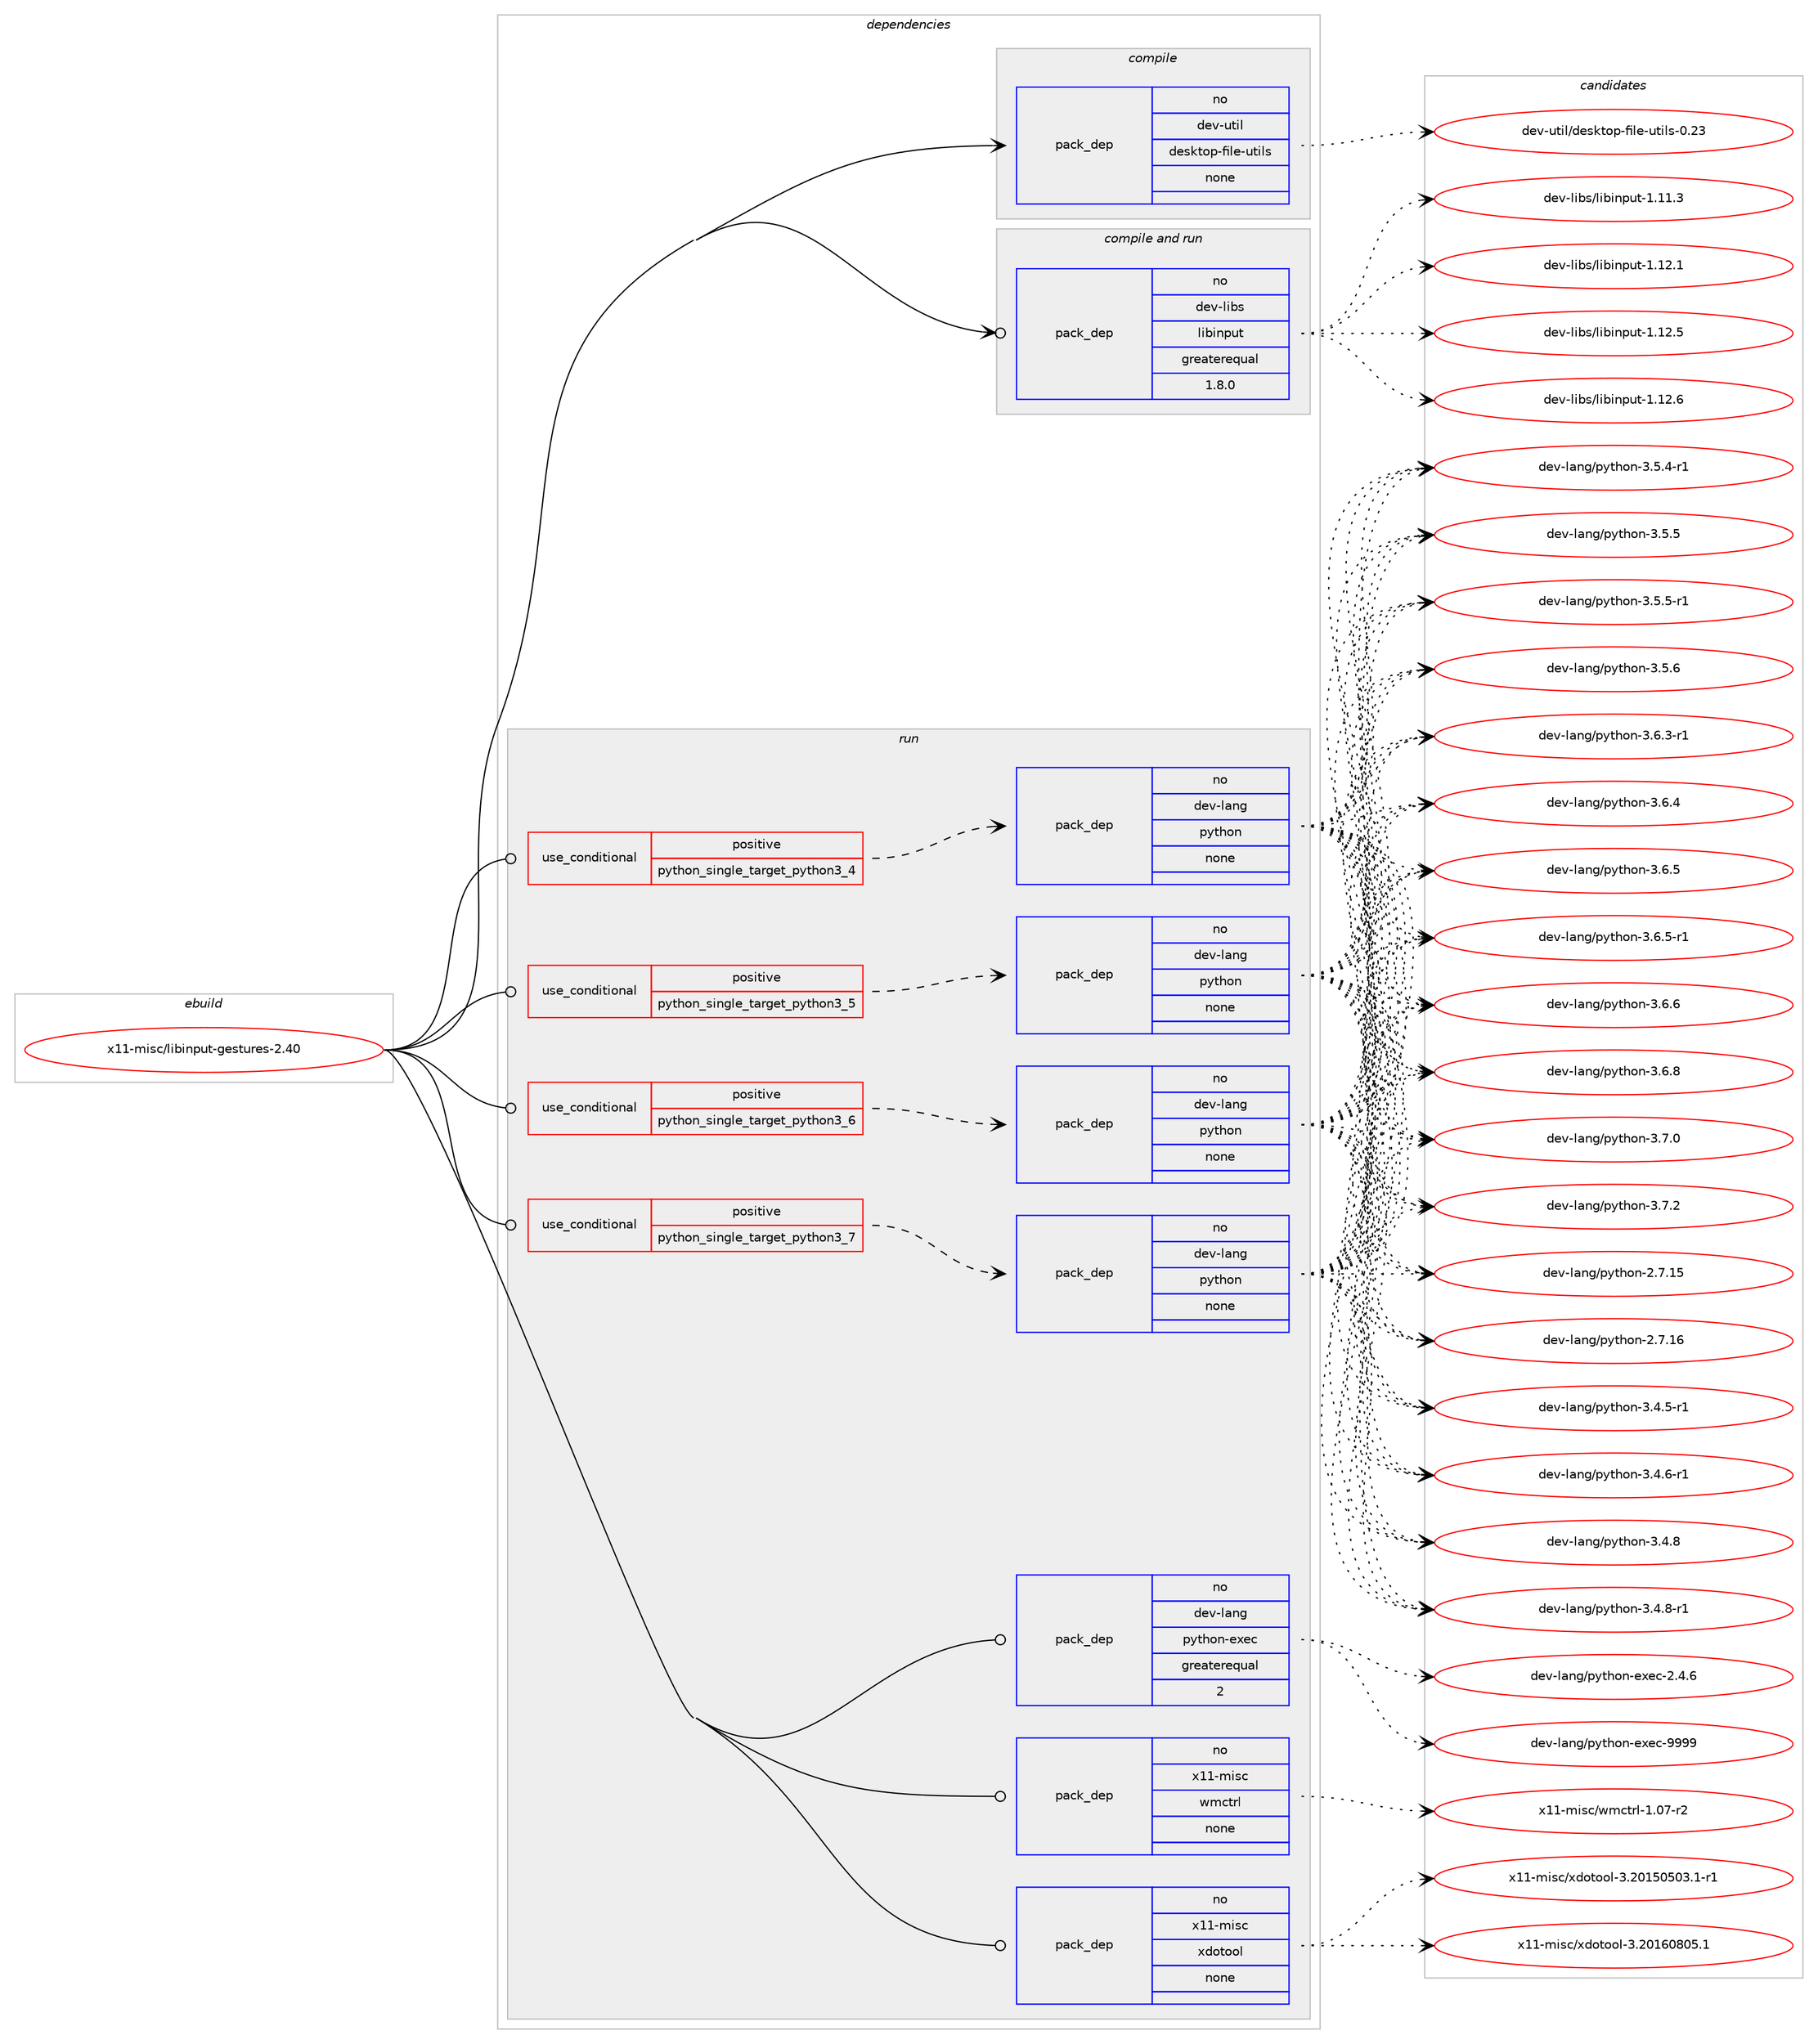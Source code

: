 digraph prolog {

# *************
# Graph options
# *************

newrank=true;
concentrate=true;
compound=true;
graph [rankdir=LR,fontname=Helvetica,fontsize=10,ranksep=1.5];#, ranksep=2.5, nodesep=0.2];
edge  [arrowhead=vee];
node  [fontname=Helvetica,fontsize=10];

# **********
# The ebuild
# **********

subgraph cluster_leftcol {
color=gray;
rank=same;
label=<<i>ebuild</i>>;
id [label="x11-misc/libinput-gestures-2.40", color=red, width=4, href="../x11-misc/libinput-gestures-2.40.svg"];
}

# ****************
# The dependencies
# ****************

subgraph cluster_midcol {
color=gray;
label=<<i>dependencies</i>>;
subgraph cluster_compile {
fillcolor="#eeeeee";
style=filled;
label=<<i>compile</i>>;
subgraph pack1266950 {
dependency1763122 [label=<<TABLE BORDER="0" CELLBORDER="1" CELLSPACING="0" CELLPADDING="4" WIDTH="220"><TR><TD ROWSPAN="6" CELLPADDING="30">pack_dep</TD></TR><TR><TD WIDTH="110">no</TD></TR><TR><TD>dev-util</TD></TR><TR><TD>desktop-file-utils</TD></TR><TR><TD>none</TD></TR><TR><TD></TD></TR></TABLE>>, shape=none, color=blue];
}
id:e -> dependency1763122:w [weight=20,style="solid",arrowhead="vee"];
}
subgraph cluster_compileandrun {
fillcolor="#eeeeee";
style=filled;
label=<<i>compile and run</i>>;
subgraph pack1266951 {
dependency1763123 [label=<<TABLE BORDER="0" CELLBORDER="1" CELLSPACING="0" CELLPADDING="4" WIDTH="220"><TR><TD ROWSPAN="6" CELLPADDING="30">pack_dep</TD></TR><TR><TD WIDTH="110">no</TD></TR><TR><TD>dev-libs</TD></TR><TR><TD>libinput</TD></TR><TR><TD>greaterequal</TD></TR><TR><TD>1.8.0</TD></TR></TABLE>>, shape=none, color=blue];
}
id:e -> dependency1763123:w [weight=20,style="solid",arrowhead="odotvee"];
}
subgraph cluster_run {
fillcolor="#eeeeee";
style=filled;
label=<<i>run</i>>;
subgraph cond466484 {
dependency1763124 [label=<<TABLE BORDER="0" CELLBORDER="1" CELLSPACING="0" CELLPADDING="4"><TR><TD ROWSPAN="3" CELLPADDING="10">use_conditional</TD></TR><TR><TD>positive</TD></TR><TR><TD>python_single_target_python3_4</TD></TR></TABLE>>, shape=none, color=red];
subgraph pack1266952 {
dependency1763125 [label=<<TABLE BORDER="0" CELLBORDER="1" CELLSPACING="0" CELLPADDING="4" WIDTH="220"><TR><TD ROWSPAN="6" CELLPADDING="30">pack_dep</TD></TR><TR><TD WIDTH="110">no</TD></TR><TR><TD>dev-lang</TD></TR><TR><TD>python</TD></TR><TR><TD>none</TD></TR><TR><TD></TD></TR></TABLE>>, shape=none, color=blue];
}
dependency1763124:e -> dependency1763125:w [weight=20,style="dashed",arrowhead="vee"];
}
id:e -> dependency1763124:w [weight=20,style="solid",arrowhead="odot"];
subgraph cond466485 {
dependency1763126 [label=<<TABLE BORDER="0" CELLBORDER="1" CELLSPACING="0" CELLPADDING="4"><TR><TD ROWSPAN="3" CELLPADDING="10">use_conditional</TD></TR><TR><TD>positive</TD></TR><TR><TD>python_single_target_python3_5</TD></TR></TABLE>>, shape=none, color=red];
subgraph pack1266953 {
dependency1763127 [label=<<TABLE BORDER="0" CELLBORDER="1" CELLSPACING="0" CELLPADDING="4" WIDTH="220"><TR><TD ROWSPAN="6" CELLPADDING="30">pack_dep</TD></TR><TR><TD WIDTH="110">no</TD></TR><TR><TD>dev-lang</TD></TR><TR><TD>python</TD></TR><TR><TD>none</TD></TR><TR><TD></TD></TR></TABLE>>, shape=none, color=blue];
}
dependency1763126:e -> dependency1763127:w [weight=20,style="dashed",arrowhead="vee"];
}
id:e -> dependency1763126:w [weight=20,style="solid",arrowhead="odot"];
subgraph cond466486 {
dependency1763128 [label=<<TABLE BORDER="0" CELLBORDER="1" CELLSPACING="0" CELLPADDING="4"><TR><TD ROWSPAN="3" CELLPADDING="10">use_conditional</TD></TR><TR><TD>positive</TD></TR><TR><TD>python_single_target_python3_6</TD></TR></TABLE>>, shape=none, color=red];
subgraph pack1266954 {
dependency1763129 [label=<<TABLE BORDER="0" CELLBORDER="1" CELLSPACING="0" CELLPADDING="4" WIDTH="220"><TR><TD ROWSPAN="6" CELLPADDING="30">pack_dep</TD></TR><TR><TD WIDTH="110">no</TD></TR><TR><TD>dev-lang</TD></TR><TR><TD>python</TD></TR><TR><TD>none</TD></TR><TR><TD></TD></TR></TABLE>>, shape=none, color=blue];
}
dependency1763128:e -> dependency1763129:w [weight=20,style="dashed",arrowhead="vee"];
}
id:e -> dependency1763128:w [weight=20,style="solid",arrowhead="odot"];
subgraph cond466487 {
dependency1763130 [label=<<TABLE BORDER="0" CELLBORDER="1" CELLSPACING="0" CELLPADDING="4"><TR><TD ROWSPAN="3" CELLPADDING="10">use_conditional</TD></TR><TR><TD>positive</TD></TR><TR><TD>python_single_target_python3_7</TD></TR></TABLE>>, shape=none, color=red];
subgraph pack1266955 {
dependency1763131 [label=<<TABLE BORDER="0" CELLBORDER="1" CELLSPACING="0" CELLPADDING="4" WIDTH="220"><TR><TD ROWSPAN="6" CELLPADDING="30">pack_dep</TD></TR><TR><TD WIDTH="110">no</TD></TR><TR><TD>dev-lang</TD></TR><TR><TD>python</TD></TR><TR><TD>none</TD></TR><TR><TD></TD></TR></TABLE>>, shape=none, color=blue];
}
dependency1763130:e -> dependency1763131:w [weight=20,style="dashed",arrowhead="vee"];
}
id:e -> dependency1763130:w [weight=20,style="solid",arrowhead="odot"];
subgraph pack1266956 {
dependency1763132 [label=<<TABLE BORDER="0" CELLBORDER="1" CELLSPACING="0" CELLPADDING="4" WIDTH="220"><TR><TD ROWSPAN="6" CELLPADDING="30">pack_dep</TD></TR><TR><TD WIDTH="110">no</TD></TR><TR><TD>dev-lang</TD></TR><TR><TD>python-exec</TD></TR><TR><TD>greaterequal</TD></TR><TR><TD>2</TD></TR></TABLE>>, shape=none, color=blue];
}
id:e -> dependency1763132:w [weight=20,style="solid",arrowhead="odot"];
subgraph pack1266957 {
dependency1763133 [label=<<TABLE BORDER="0" CELLBORDER="1" CELLSPACING="0" CELLPADDING="4" WIDTH="220"><TR><TD ROWSPAN="6" CELLPADDING="30">pack_dep</TD></TR><TR><TD WIDTH="110">no</TD></TR><TR><TD>x11-misc</TD></TR><TR><TD>wmctrl</TD></TR><TR><TD>none</TD></TR><TR><TD></TD></TR></TABLE>>, shape=none, color=blue];
}
id:e -> dependency1763133:w [weight=20,style="solid",arrowhead="odot"];
subgraph pack1266958 {
dependency1763134 [label=<<TABLE BORDER="0" CELLBORDER="1" CELLSPACING="0" CELLPADDING="4" WIDTH="220"><TR><TD ROWSPAN="6" CELLPADDING="30">pack_dep</TD></TR><TR><TD WIDTH="110">no</TD></TR><TR><TD>x11-misc</TD></TR><TR><TD>xdotool</TD></TR><TR><TD>none</TD></TR><TR><TD></TD></TR></TABLE>>, shape=none, color=blue];
}
id:e -> dependency1763134:w [weight=20,style="solid",arrowhead="odot"];
}
}

# **************
# The candidates
# **************

subgraph cluster_choices {
rank=same;
color=gray;
label=<<i>candidates</i>>;

subgraph choice1266950 {
color=black;
nodesep=1;
choice100101118451171161051084710010111510711611111245102105108101451171161051081154548465051 [label="dev-util/desktop-file-utils-0.23", color=red, width=4,href="../dev-util/desktop-file-utils-0.23.svg"];
dependency1763122:e -> choice100101118451171161051084710010111510711611111245102105108101451171161051081154548465051:w [style=dotted,weight="100"];
}
subgraph choice1266951 {
color=black;
nodesep=1;
choice1001011184510810598115471081059810511011211711645494649494651 [label="dev-libs/libinput-1.11.3", color=red, width=4,href="../dev-libs/libinput-1.11.3.svg"];
choice1001011184510810598115471081059810511011211711645494649504649 [label="dev-libs/libinput-1.12.1", color=red, width=4,href="../dev-libs/libinput-1.12.1.svg"];
choice1001011184510810598115471081059810511011211711645494649504653 [label="dev-libs/libinput-1.12.5", color=red, width=4,href="../dev-libs/libinput-1.12.5.svg"];
choice1001011184510810598115471081059810511011211711645494649504654 [label="dev-libs/libinput-1.12.6", color=red, width=4,href="../dev-libs/libinput-1.12.6.svg"];
dependency1763123:e -> choice1001011184510810598115471081059810511011211711645494649494651:w [style=dotted,weight="100"];
dependency1763123:e -> choice1001011184510810598115471081059810511011211711645494649504649:w [style=dotted,weight="100"];
dependency1763123:e -> choice1001011184510810598115471081059810511011211711645494649504653:w [style=dotted,weight="100"];
dependency1763123:e -> choice1001011184510810598115471081059810511011211711645494649504654:w [style=dotted,weight="100"];
}
subgraph choice1266952 {
color=black;
nodesep=1;
choice10010111845108971101034711212111610411111045504655464953 [label="dev-lang/python-2.7.15", color=red, width=4,href="../dev-lang/python-2.7.15.svg"];
choice10010111845108971101034711212111610411111045504655464954 [label="dev-lang/python-2.7.16", color=red, width=4,href="../dev-lang/python-2.7.16.svg"];
choice1001011184510897110103471121211161041111104551465246534511449 [label="dev-lang/python-3.4.5-r1", color=red, width=4,href="../dev-lang/python-3.4.5-r1.svg"];
choice1001011184510897110103471121211161041111104551465246544511449 [label="dev-lang/python-3.4.6-r1", color=red, width=4,href="../dev-lang/python-3.4.6-r1.svg"];
choice100101118451089711010347112121116104111110455146524656 [label="dev-lang/python-3.4.8", color=red, width=4,href="../dev-lang/python-3.4.8.svg"];
choice1001011184510897110103471121211161041111104551465246564511449 [label="dev-lang/python-3.4.8-r1", color=red, width=4,href="../dev-lang/python-3.4.8-r1.svg"];
choice1001011184510897110103471121211161041111104551465346524511449 [label="dev-lang/python-3.5.4-r1", color=red, width=4,href="../dev-lang/python-3.5.4-r1.svg"];
choice100101118451089711010347112121116104111110455146534653 [label="dev-lang/python-3.5.5", color=red, width=4,href="../dev-lang/python-3.5.5.svg"];
choice1001011184510897110103471121211161041111104551465346534511449 [label="dev-lang/python-3.5.5-r1", color=red, width=4,href="../dev-lang/python-3.5.5-r1.svg"];
choice100101118451089711010347112121116104111110455146534654 [label="dev-lang/python-3.5.6", color=red, width=4,href="../dev-lang/python-3.5.6.svg"];
choice1001011184510897110103471121211161041111104551465446514511449 [label="dev-lang/python-3.6.3-r1", color=red, width=4,href="../dev-lang/python-3.6.3-r1.svg"];
choice100101118451089711010347112121116104111110455146544652 [label="dev-lang/python-3.6.4", color=red, width=4,href="../dev-lang/python-3.6.4.svg"];
choice100101118451089711010347112121116104111110455146544653 [label="dev-lang/python-3.6.5", color=red, width=4,href="../dev-lang/python-3.6.5.svg"];
choice1001011184510897110103471121211161041111104551465446534511449 [label="dev-lang/python-3.6.5-r1", color=red, width=4,href="../dev-lang/python-3.6.5-r1.svg"];
choice100101118451089711010347112121116104111110455146544654 [label="dev-lang/python-3.6.6", color=red, width=4,href="../dev-lang/python-3.6.6.svg"];
choice100101118451089711010347112121116104111110455146544656 [label="dev-lang/python-3.6.8", color=red, width=4,href="../dev-lang/python-3.6.8.svg"];
choice100101118451089711010347112121116104111110455146554648 [label="dev-lang/python-3.7.0", color=red, width=4,href="../dev-lang/python-3.7.0.svg"];
choice100101118451089711010347112121116104111110455146554650 [label="dev-lang/python-3.7.2", color=red, width=4,href="../dev-lang/python-3.7.2.svg"];
dependency1763125:e -> choice10010111845108971101034711212111610411111045504655464953:w [style=dotted,weight="100"];
dependency1763125:e -> choice10010111845108971101034711212111610411111045504655464954:w [style=dotted,weight="100"];
dependency1763125:e -> choice1001011184510897110103471121211161041111104551465246534511449:w [style=dotted,weight="100"];
dependency1763125:e -> choice1001011184510897110103471121211161041111104551465246544511449:w [style=dotted,weight="100"];
dependency1763125:e -> choice100101118451089711010347112121116104111110455146524656:w [style=dotted,weight="100"];
dependency1763125:e -> choice1001011184510897110103471121211161041111104551465246564511449:w [style=dotted,weight="100"];
dependency1763125:e -> choice1001011184510897110103471121211161041111104551465346524511449:w [style=dotted,weight="100"];
dependency1763125:e -> choice100101118451089711010347112121116104111110455146534653:w [style=dotted,weight="100"];
dependency1763125:e -> choice1001011184510897110103471121211161041111104551465346534511449:w [style=dotted,weight="100"];
dependency1763125:e -> choice100101118451089711010347112121116104111110455146534654:w [style=dotted,weight="100"];
dependency1763125:e -> choice1001011184510897110103471121211161041111104551465446514511449:w [style=dotted,weight="100"];
dependency1763125:e -> choice100101118451089711010347112121116104111110455146544652:w [style=dotted,weight="100"];
dependency1763125:e -> choice100101118451089711010347112121116104111110455146544653:w [style=dotted,weight="100"];
dependency1763125:e -> choice1001011184510897110103471121211161041111104551465446534511449:w [style=dotted,weight="100"];
dependency1763125:e -> choice100101118451089711010347112121116104111110455146544654:w [style=dotted,weight="100"];
dependency1763125:e -> choice100101118451089711010347112121116104111110455146544656:w [style=dotted,weight="100"];
dependency1763125:e -> choice100101118451089711010347112121116104111110455146554648:w [style=dotted,weight="100"];
dependency1763125:e -> choice100101118451089711010347112121116104111110455146554650:w [style=dotted,weight="100"];
}
subgraph choice1266953 {
color=black;
nodesep=1;
choice10010111845108971101034711212111610411111045504655464953 [label="dev-lang/python-2.7.15", color=red, width=4,href="../dev-lang/python-2.7.15.svg"];
choice10010111845108971101034711212111610411111045504655464954 [label="dev-lang/python-2.7.16", color=red, width=4,href="../dev-lang/python-2.7.16.svg"];
choice1001011184510897110103471121211161041111104551465246534511449 [label="dev-lang/python-3.4.5-r1", color=red, width=4,href="../dev-lang/python-3.4.5-r1.svg"];
choice1001011184510897110103471121211161041111104551465246544511449 [label="dev-lang/python-3.4.6-r1", color=red, width=4,href="../dev-lang/python-3.4.6-r1.svg"];
choice100101118451089711010347112121116104111110455146524656 [label="dev-lang/python-3.4.8", color=red, width=4,href="../dev-lang/python-3.4.8.svg"];
choice1001011184510897110103471121211161041111104551465246564511449 [label="dev-lang/python-3.4.8-r1", color=red, width=4,href="../dev-lang/python-3.4.8-r1.svg"];
choice1001011184510897110103471121211161041111104551465346524511449 [label="dev-lang/python-3.5.4-r1", color=red, width=4,href="../dev-lang/python-3.5.4-r1.svg"];
choice100101118451089711010347112121116104111110455146534653 [label="dev-lang/python-3.5.5", color=red, width=4,href="../dev-lang/python-3.5.5.svg"];
choice1001011184510897110103471121211161041111104551465346534511449 [label="dev-lang/python-3.5.5-r1", color=red, width=4,href="../dev-lang/python-3.5.5-r1.svg"];
choice100101118451089711010347112121116104111110455146534654 [label="dev-lang/python-3.5.6", color=red, width=4,href="../dev-lang/python-3.5.6.svg"];
choice1001011184510897110103471121211161041111104551465446514511449 [label="dev-lang/python-3.6.3-r1", color=red, width=4,href="../dev-lang/python-3.6.3-r1.svg"];
choice100101118451089711010347112121116104111110455146544652 [label="dev-lang/python-3.6.4", color=red, width=4,href="../dev-lang/python-3.6.4.svg"];
choice100101118451089711010347112121116104111110455146544653 [label="dev-lang/python-3.6.5", color=red, width=4,href="../dev-lang/python-3.6.5.svg"];
choice1001011184510897110103471121211161041111104551465446534511449 [label="dev-lang/python-3.6.5-r1", color=red, width=4,href="../dev-lang/python-3.6.5-r1.svg"];
choice100101118451089711010347112121116104111110455146544654 [label="dev-lang/python-3.6.6", color=red, width=4,href="../dev-lang/python-3.6.6.svg"];
choice100101118451089711010347112121116104111110455146544656 [label="dev-lang/python-3.6.8", color=red, width=4,href="../dev-lang/python-3.6.8.svg"];
choice100101118451089711010347112121116104111110455146554648 [label="dev-lang/python-3.7.0", color=red, width=4,href="../dev-lang/python-3.7.0.svg"];
choice100101118451089711010347112121116104111110455146554650 [label="dev-lang/python-3.7.2", color=red, width=4,href="../dev-lang/python-3.7.2.svg"];
dependency1763127:e -> choice10010111845108971101034711212111610411111045504655464953:w [style=dotted,weight="100"];
dependency1763127:e -> choice10010111845108971101034711212111610411111045504655464954:w [style=dotted,weight="100"];
dependency1763127:e -> choice1001011184510897110103471121211161041111104551465246534511449:w [style=dotted,weight="100"];
dependency1763127:e -> choice1001011184510897110103471121211161041111104551465246544511449:w [style=dotted,weight="100"];
dependency1763127:e -> choice100101118451089711010347112121116104111110455146524656:w [style=dotted,weight="100"];
dependency1763127:e -> choice1001011184510897110103471121211161041111104551465246564511449:w [style=dotted,weight="100"];
dependency1763127:e -> choice1001011184510897110103471121211161041111104551465346524511449:w [style=dotted,weight="100"];
dependency1763127:e -> choice100101118451089711010347112121116104111110455146534653:w [style=dotted,weight="100"];
dependency1763127:e -> choice1001011184510897110103471121211161041111104551465346534511449:w [style=dotted,weight="100"];
dependency1763127:e -> choice100101118451089711010347112121116104111110455146534654:w [style=dotted,weight="100"];
dependency1763127:e -> choice1001011184510897110103471121211161041111104551465446514511449:w [style=dotted,weight="100"];
dependency1763127:e -> choice100101118451089711010347112121116104111110455146544652:w [style=dotted,weight="100"];
dependency1763127:e -> choice100101118451089711010347112121116104111110455146544653:w [style=dotted,weight="100"];
dependency1763127:e -> choice1001011184510897110103471121211161041111104551465446534511449:w [style=dotted,weight="100"];
dependency1763127:e -> choice100101118451089711010347112121116104111110455146544654:w [style=dotted,weight="100"];
dependency1763127:e -> choice100101118451089711010347112121116104111110455146544656:w [style=dotted,weight="100"];
dependency1763127:e -> choice100101118451089711010347112121116104111110455146554648:w [style=dotted,weight="100"];
dependency1763127:e -> choice100101118451089711010347112121116104111110455146554650:w [style=dotted,weight="100"];
}
subgraph choice1266954 {
color=black;
nodesep=1;
choice10010111845108971101034711212111610411111045504655464953 [label="dev-lang/python-2.7.15", color=red, width=4,href="../dev-lang/python-2.7.15.svg"];
choice10010111845108971101034711212111610411111045504655464954 [label="dev-lang/python-2.7.16", color=red, width=4,href="../dev-lang/python-2.7.16.svg"];
choice1001011184510897110103471121211161041111104551465246534511449 [label="dev-lang/python-3.4.5-r1", color=red, width=4,href="../dev-lang/python-3.4.5-r1.svg"];
choice1001011184510897110103471121211161041111104551465246544511449 [label="dev-lang/python-3.4.6-r1", color=red, width=4,href="../dev-lang/python-3.4.6-r1.svg"];
choice100101118451089711010347112121116104111110455146524656 [label="dev-lang/python-3.4.8", color=red, width=4,href="../dev-lang/python-3.4.8.svg"];
choice1001011184510897110103471121211161041111104551465246564511449 [label="dev-lang/python-3.4.8-r1", color=red, width=4,href="../dev-lang/python-3.4.8-r1.svg"];
choice1001011184510897110103471121211161041111104551465346524511449 [label="dev-lang/python-3.5.4-r1", color=red, width=4,href="../dev-lang/python-3.5.4-r1.svg"];
choice100101118451089711010347112121116104111110455146534653 [label="dev-lang/python-3.5.5", color=red, width=4,href="../dev-lang/python-3.5.5.svg"];
choice1001011184510897110103471121211161041111104551465346534511449 [label="dev-lang/python-3.5.5-r1", color=red, width=4,href="../dev-lang/python-3.5.5-r1.svg"];
choice100101118451089711010347112121116104111110455146534654 [label="dev-lang/python-3.5.6", color=red, width=4,href="../dev-lang/python-3.5.6.svg"];
choice1001011184510897110103471121211161041111104551465446514511449 [label="dev-lang/python-3.6.3-r1", color=red, width=4,href="../dev-lang/python-3.6.3-r1.svg"];
choice100101118451089711010347112121116104111110455146544652 [label="dev-lang/python-3.6.4", color=red, width=4,href="../dev-lang/python-3.6.4.svg"];
choice100101118451089711010347112121116104111110455146544653 [label="dev-lang/python-3.6.5", color=red, width=4,href="../dev-lang/python-3.6.5.svg"];
choice1001011184510897110103471121211161041111104551465446534511449 [label="dev-lang/python-3.6.5-r1", color=red, width=4,href="../dev-lang/python-3.6.5-r1.svg"];
choice100101118451089711010347112121116104111110455146544654 [label="dev-lang/python-3.6.6", color=red, width=4,href="../dev-lang/python-3.6.6.svg"];
choice100101118451089711010347112121116104111110455146544656 [label="dev-lang/python-3.6.8", color=red, width=4,href="../dev-lang/python-3.6.8.svg"];
choice100101118451089711010347112121116104111110455146554648 [label="dev-lang/python-3.7.0", color=red, width=4,href="../dev-lang/python-3.7.0.svg"];
choice100101118451089711010347112121116104111110455146554650 [label="dev-lang/python-3.7.2", color=red, width=4,href="../dev-lang/python-3.7.2.svg"];
dependency1763129:e -> choice10010111845108971101034711212111610411111045504655464953:w [style=dotted,weight="100"];
dependency1763129:e -> choice10010111845108971101034711212111610411111045504655464954:w [style=dotted,weight="100"];
dependency1763129:e -> choice1001011184510897110103471121211161041111104551465246534511449:w [style=dotted,weight="100"];
dependency1763129:e -> choice1001011184510897110103471121211161041111104551465246544511449:w [style=dotted,weight="100"];
dependency1763129:e -> choice100101118451089711010347112121116104111110455146524656:w [style=dotted,weight="100"];
dependency1763129:e -> choice1001011184510897110103471121211161041111104551465246564511449:w [style=dotted,weight="100"];
dependency1763129:e -> choice1001011184510897110103471121211161041111104551465346524511449:w [style=dotted,weight="100"];
dependency1763129:e -> choice100101118451089711010347112121116104111110455146534653:w [style=dotted,weight="100"];
dependency1763129:e -> choice1001011184510897110103471121211161041111104551465346534511449:w [style=dotted,weight="100"];
dependency1763129:e -> choice100101118451089711010347112121116104111110455146534654:w [style=dotted,weight="100"];
dependency1763129:e -> choice1001011184510897110103471121211161041111104551465446514511449:w [style=dotted,weight="100"];
dependency1763129:e -> choice100101118451089711010347112121116104111110455146544652:w [style=dotted,weight="100"];
dependency1763129:e -> choice100101118451089711010347112121116104111110455146544653:w [style=dotted,weight="100"];
dependency1763129:e -> choice1001011184510897110103471121211161041111104551465446534511449:w [style=dotted,weight="100"];
dependency1763129:e -> choice100101118451089711010347112121116104111110455146544654:w [style=dotted,weight="100"];
dependency1763129:e -> choice100101118451089711010347112121116104111110455146544656:w [style=dotted,weight="100"];
dependency1763129:e -> choice100101118451089711010347112121116104111110455146554648:w [style=dotted,weight="100"];
dependency1763129:e -> choice100101118451089711010347112121116104111110455146554650:w [style=dotted,weight="100"];
}
subgraph choice1266955 {
color=black;
nodesep=1;
choice10010111845108971101034711212111610411111045504655464953 [label="dev-lang/python-2.7.15", color=red, width=4,href="../dev-lang/python-2.7.15.svg"];
choice10010111845108971101034711212111610411111045504655464954 [label="dev-lang/python-2.7.16", color=red, width=4,href="../dev-lang/python-2.7.16.svg"];
choice1001011184510897110103471121211161041111104551465246534511449 [label="dev-lang/python-3.4.5-r1", color=red, width=4,href="../dev-lang/python-3.4.5-r1.svg"];
choice1001011184510897110103471121211161041111104551465246544511449 [label="dev-lang/python-3.4.6-r1", color=red, width=4,href="../dev-lang/python-3.4.6-r1.svg"];
choice100101118451089711010347112121116104111110455146524656 [label="dev-lang/python-3.4.8", color=red, width=4,href="../dev-lang/python-3.4.8.svg"];
choice1001011184510897110103471121211161041111104551465246564511449 [label="dev-lang/python-3.4.8-r1", color=red, width=4,href="../dev-lang/python-3.4.8-r1.svg"];
choice1001011184510897110103471121211161041111104551465346524511449 [label="dev-lang/python-3.5.4-r1", color=red, width=4,href="../dev-lang/python-3.5.4-r1.svg"];
choice100101118451089711010347112121116104111110455146534653 [label="dev-lang/python-3.5.5", color=red, width=4,href="../dev-lang/python-3.5.5.svg"];
choice1001011184510897110103471121211161041111104551465346534511449 [label="dev-lang/python-3.5.5-r1", color=red, width=4,href="../dev-lang/python-3.5.5-r1.svg"];
choice100101118451089711010347112121116104111110455146534654 [label="dev-lang/python-3.5.6", color=red, width=4,href="../dev-lang/python-3.5.6.svg"];
choice1001011184510897110103471121211161041111104551465446514511449 [label="dev-lang/python-3.6.3-r1", color=red, width=4,href="../dev-lang/python-3.6.3-r1.svg"];
choice100101118451089711010347112121116104111110455146544652 [label="dev-lang/python-3.6.4", color=red, width=4,href="../dev-lang/python-3.6.4.svg"];
choice100101118451089711010347112121116104111110455146544653 [label="dev-lang/python-3.6.5", color=red, width=4,href="../dev-lang/python-3.6.5.svg"];
choice1001011184510897110103471121211161041111104551465446534511449 [label="dev-lang/python-3.6.5-r1", color=red, width=4,href="../dev-lang/python-3.6.5-r1.svg"];
choice100101118451089711010347112121116104111110455146544654 [label="dev-lang/python-3.6.6", color=red, width=4,href="../dev-lang/python-3.6.6.svg"];
choice100101118451089711010347112121116104111110455146544656 [label="dev-lang/python-3.6.8", color=red, width=4,href="../dev-lang/python-3.6.8.svg"];
choice100101118451089711010347112121116104111110455146554648 [label="dev-lang/python-3.7.0", color=red, width=4,href="../dev-lang/python-3.7.0.svg"];
choice100101118451089711010347112121116104111110455146554650 [label="dev-lang/python-3.7.2", color=red, width=4,href="../dev-lang/python-3.7.2.svg"];
dependency1763131:e -> choice10010111845108971101034711212111610411111045504655464953:w [style=dotted,weight="100"];
dependency1763131:e -> choice10010111845108971101034711212111610411111045504655464954:w [style=dotted,weight="100"];
dependency1763131:e -> choice1001011184510897110103471121211161041111104551465246534511449:w [style=dotted,weight="100"];
dependency1763131:e -> choice1001011184510897110103471121211161041111104551465246544511449:w [style=dotted,weight="100"];
dependency1763131:e -> choice100101118451089711010347112121116104111110455146524656:w [style=dotted,weight="100"];
dependency1763131:e -> choice1001011184510897110103471121211161041111104551465246564511449:w [style=dotted,weight="100"];
dependency1763131:e -> choice1001011184510897110103471121211161041111104551465346524511449:w [style=dotted,weight="100"];
dependency1763131:e -> choice100101118451089711010347112121116104111110455146534653:w [style=dotted,weight="100"];
dependency1763131:e -> choice1001011184510897110103471121211161041111104551465346534511449:w [style=dotted,weight="100"];
dependency1763131:e -> choice100101118451089711010347112121116104111110455146534654:w [style=dotted,weight="100"];
dependency1763131:e -> choice1001011184510897110103471121211161041111104551465446514511449:w [style=dotted,weight="100"];
dependency1763131:e -> choice100101118451089711010347112121116104111110455146544652:w [style=dotted,weight="100"];
dependency1763131:e -> choice100101118451089711010347112121116104111110455146544653:w [style=dotted,weight="100"];
dependency1763131:e -> choice1001011184510897110103471121211161041111104551465446534511449:w [style=dotted,weight="100"];
dependency1763131:e -> choice100101118451089711010347112121116104111110455146544654:w [style=dotted,weight="100"];
dependency1763131:e -> choice100101118451089711010347112121116104111110455146544656:w [style=dotted,weight="100"];
dependency1763131:e -> choice100101118451089711010347112121116104111110455146554648:w [style=dotted,weight="100"];
dependency1763131:e -> choice100101118451089711010347112121116104111110455146554650:w [style=dotted,weight="100"];
}
subgraph choice1266956 {
color=black;
nodesep=1;
choice1001011184510897110103471121211161041111104510112010199455046524654 [label="dev-lang/python-exec-2.4.6", color=red, width=4,href="../dev-lang/python-exec-2.4.6.svg"];
choice10010111845108971101034711212111610411111045101120101994557575757 [label="dev-lang/python-exec-9999", color=red, width=4,href="../dev-lang/python-exec-9999.svg"];
dependency1763132:e -> choice1001011184510897110103471121211161041111104510112010199455046524654:w [style=dotted,weight="100"];
dependency1763132:e -> choice10010111845108971101034711212111610411111045101120101994557575757:w [style=dotted,weight="100"];
}
subgraph choice1266957 {
color=black;
nodesep=1;
choice12049494510910511599471191099911611410845494648554511450 [label="x11-misc/wmctrl-1.07-r2", color=red, width=4,href="../x11-misc/wmctrl-1.07-r2.svg"];
dependency1763133:e -> choice12049494510910511599471191099911611410845494648554511450:w [style=dotted,weight="100"];
}
subgraph choice1266958 {
color=black;
nodesep=1;
choice1204949451091051159947120100111116111111108455146504849534853485146494511449 [label="x11-misc/xdotool-3.20150503.1-r1", color=red, width=4,href="../x11-misc/xdotool-3.20150503.1-r1.svg"];
choice120494945109105115994712010011111611111110845514650484954485648534649 [label="x11-misc/xdotool-3.20160805.1", color=red, width=4,href="../x11-misc/xdotool-3.20160805.1.svg"];
dependency1763134:e -> choice1204949451091051159947120100111116111111108455146504849534853485146494511449:w [style=dotted,weight="100"];
dependency1763134:e -> choice120494945109105115994712010011111611111110845514650484954485648534649:w [style=dotted,weight="100"];
}
}

}
